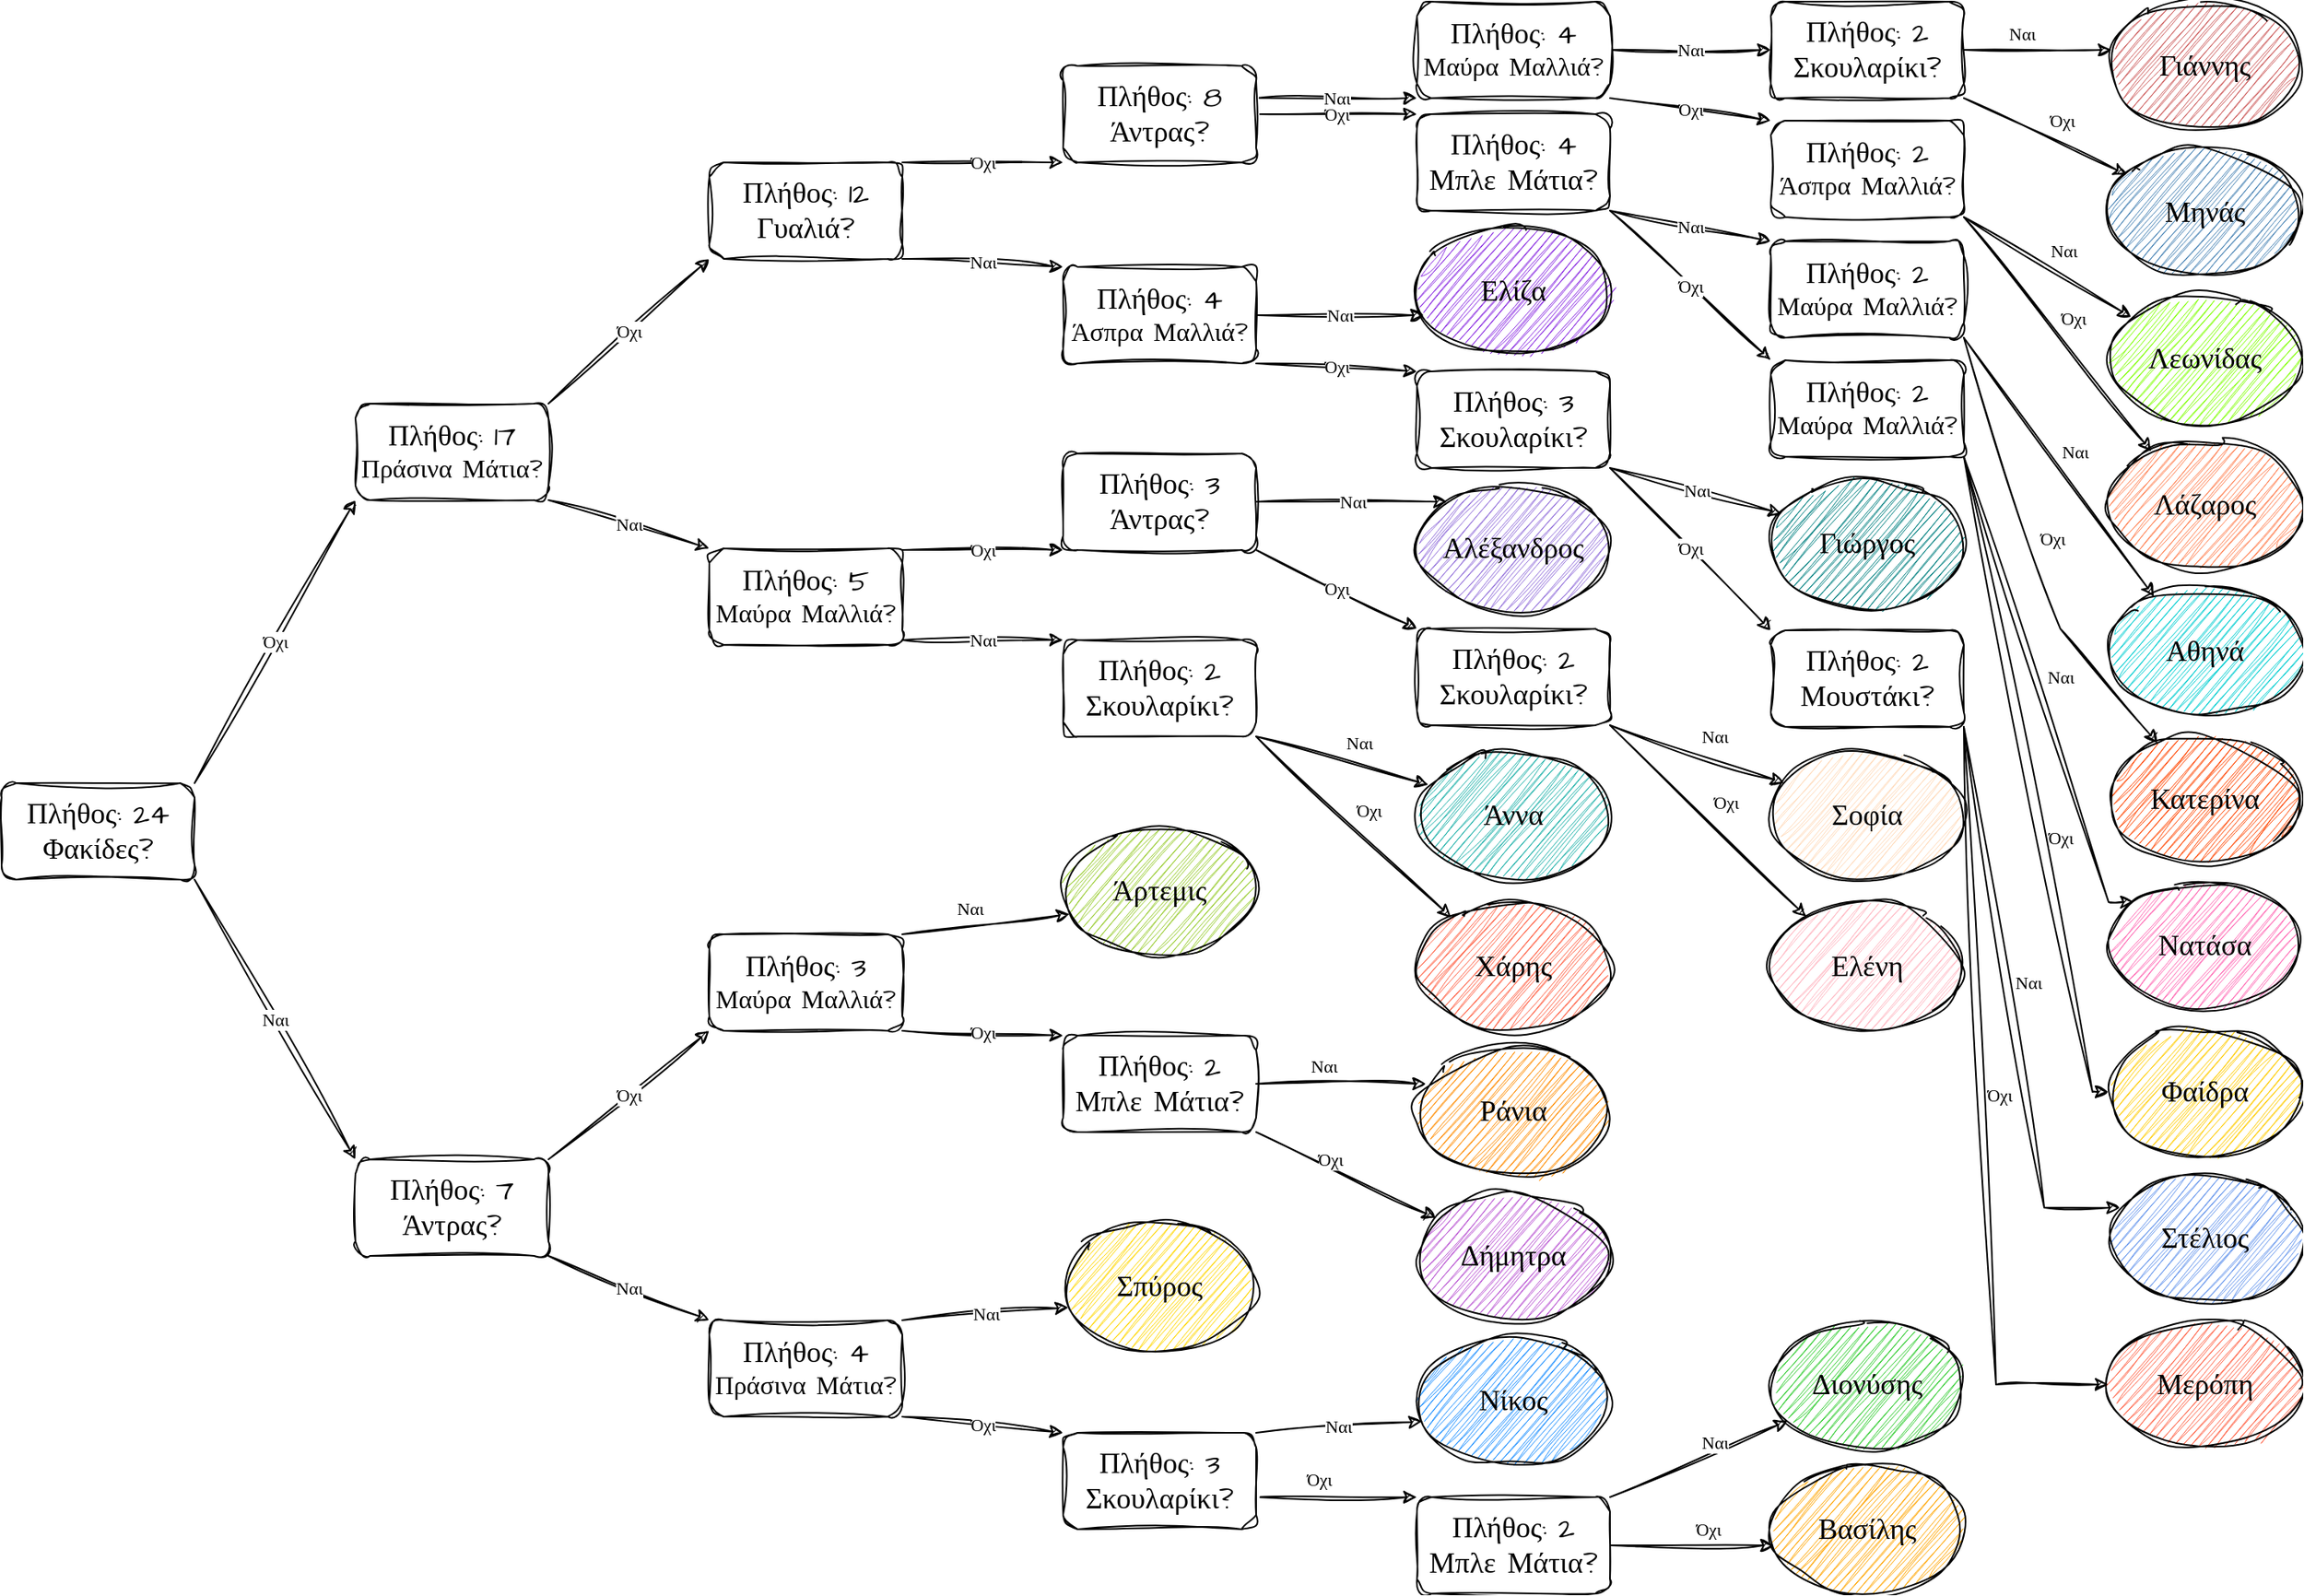 <mxfile version="24.2.5" type="device">
  <diagram name="Page-1" id="No02aKgjk-d0hoAhC-et">
    <mxGraphModel dx="1434" dy="854" grid="1" gridSize="10" guides="1" tooltips="1" connect="1" arrows="1" fold="1" page="1" pageScale="1" pageWidth="1169" pageHeight="827" math="0" shadow="0">
      <root>
        <mxCell id="0" />
        <mxCell id="1" parent="0" />
        <mxCell id="2NCjlZ-DJ5AgkBBbE0hC-5" value="Ναι" style="rounded=0;sketch=1;hachureGap=4;jiggle=2;curveFitting=1;orthogonalLoop=1;jettySize=auto;html=1;fontFamily=Architects Daughter;fontSource=https%3A%2F%2Ffonts.googleapis.com%2Fcss%3Ffamily%3DArchitects%2BDaughter;orthogonal=1;" parent="1" source="f4YvzmIsYeywo6m7AZig-15" target="2NCjlZ-DJ5AgkBBbE0hC-2" edge="1">
          <mxGeometry x="-0.03" y="15" relative="1" as="geometry">
            <mxPoint as="offset" />
            <Array as="points">
              <mxPoint x="1310" y="560" />
            </Array>
          </mxGeometry>
        </mxCell>
        <mxCell id="2NCjlZ-DJ5AgkBBbE0hC-14" value="Όχι" style="rounded=0;sketch=1;hachureGap=4;jiggle=2;curveFitting=1;orthogonalLoop=1;jettySize=auto;html=1;fontFamily=Architects Daughter;fontSource=https%3A%2F%2Ffonts.googleapis.com%2Fcss%3Ffamily%3DArchitects%2BDaughter;orthogonal=1;" parent="1" source="f4YvzmIsYeywo6m7AZig-15" target="2NCjlZ-DJ5AgkBBbE0hC-1" edge="1">
          <mxGeometry x="0.182" y="12" relative="1" as="geometry">
            <mxPoint as="offset" />
            <Array as="points">
              <mxPoint x="1300" y="678" />
            </Array>
          </mxGeometry>
        </mxCell>
        <mxCell id="f4YvzmIsYeywo6m7AZig-15" value="&lt;span style=&quot;font-size: 18px;&quot;&gt;Πλήθος&lt;/span&gt;&lt;span style=&quot;font-size: 18px; background-color: initial;&quot;&gt;: 2&lt;/span&gt;&lt;div&gt;&lt;font style=&quot;font-size: 16px;&quot;&gt;&lt;font style=&quot;&quot;&gt;Μαύρα Μαλλιά&lt;/font&gt;?&lt;/font&gt;&lt;/div&gt;" style="rounded=1;whiteSpace=wrap;html=1;hachureGap=4;fontFamily=Architects Daughter;fontSource=https%3A%2F%2Ffonts.googleapis.com%2Fcss%3Ffamily%3DArchitects%2BDaughter;sketch=1;curveFitting=1;jiggle=2;" parent="1" vertex="1">
          <mxGeometry x="1100" y="223" width="120" height="60" as="geometry" />
        </mxCell>
        <mxCell id="2NCjlZ-DJ5AgkBBbE0hC-1" value="&lt;span style=&quot;font-size: 18px;&quot;&gt;Φαίδρα&lt;/span&gt;" style="ellipse;whiteSpace=wrap;html=1;hachureGap=4;fontFamily=Architects Daughter;fontSource=https%3A%2F%2Ffonts.googleapis.com%2Fcss%3Ffamily%3DArchitects%2BDaughter;sketch=1;curveFitting=1;jiggle=2;fillColor=#FFCC00;" parent="1" vertex="1">
          <mxGeometry x="1310" y="638" width="120" height="80" as="geometry" />
        </mxCell>
        <mxCell id="2NCjlZ-DJ5AgkBBbE0hC-2" value="&lt;span style=&quot;font-size: 18px;&quot;&gt;Νατάσα&lt;/span&gt;" style="ellipse;whiteSpace=wrap;html=1;hachureGap=4;fontFamily=Architects Daughter;fontSource=https%3A%2F%2Ffonts.googleapis.com%2Fcss%3Ffamily%3DArchitects%2BDaughter;sketch=1;curveFitting=1;jiggle=2;fillColor=#FF69B4;" parent="1" vertex="1">
          <mxGeometry x="1310" y="547" width="120" height="80" as="geometry" />
        </mxCell>
        <mxCell id="2NCjlZ-DJ5AgkBBbE0hC-15" value="Ναι" style="rounded=0;sketch=1;hachureGap=4;jiggle=2;curveFitting=1;orthogonalLoop=1;jettySize=auto;html=1;fontFamily=Architects Daughter;fontSource=https%3A%2F%2Ffonts.googleapis.com%2Fcss%3Ffamily%3DArchitects%2BDaughter;orthogonal=1;" parent="1" source="2NCjlZ-DJ5AgkBBbE0hC-17" target="2NCjlZ-DJ5AgkBBbE0hC-19" edge="1">
          <mxGeometry relative="1" as="geometry">
            <mxPoint x="10" y="-10" as="offset" />
          </mxGeometry>
        </mxCell>
        <mxCell id="2NCjlZ-DJ5AgkBBbE0hC-16" value="Όχι" style="rounded=0;sketch=1;hachureGap=4;jiggle=2;curveFitting=1;orthogonalLoop=1;jettySize=auto;html=1;fontFamily=Architects Daughter;fontSource=https%3A%2F%2Ffonts.googleapis.com%2Fcss%3Ffamily%3DArchitects%2BDaughter;orthogonal=1;" parent="1" source="2NCjlZ-DJ5AgkBBbE0hC-17" target="2NCjlZ-DJ5AgkBBbE0hC-18" edge="1">
          <mxGeometry relative="1" as="geometry">
            <mxPoint x="10" y="-10" as="offset" />
            <Array as="points">
              <mxPoint x="1280" y="390" />
            </Array>
          </mxGeometry>
        </mxCell>
        <mxCell id="2NCjlZ-DJ5AgkBBbE0hC-17" value="&lt;span style=&quot;font-size: 18px;&quot;&gt;Πλήθος&lt;/span&gt;&lt;span style=&quot;font-size: 18px; background-color: initial;&quot;&gt;: 2&lt;/span&gt;&lt;div&gt;&lt;font style=&quot;font-size: 16px;&quot;&gt;Μαύρα Μαλλιά&lt;/font&gt;&lt;span style=&quot;font-size: 16px;&quot;&gt;?&lt;/span&gt;&lt;br&gt;&lt;/div&gt;" style="rounded=1;whiteSpace=wrap;html=1;hachureGap=4;fontFamily=Architects Daughter;fontSource=https%3A%2F%2Ffonts.googleapis.com%2Fcss%3Ffamily%3DArchitects%2BDaughter;sketch=1;curveFitting=1;jiggle=2;" parent="1" vertex="1">
          <mxGeometry x="1100" y="149" width="120" height="60" as="geometry" />
        </mxCell>
        <mxCell id="2NCjlZ-DJ5AgkBBbE0hC-18" value="&lt;span style=&quot;font-size: 18px;&quot;&gt;Κατερίνα&lt;/span&gt;" style="ellipse;whiteSpace=wrap;html=1;hachureGap=4;fontFamily=Architects Daughter;fontSource=https%3A%2F%2Ffonts.googleapis.com%2Fcss%3Ffamily%3DArchitects%2BDaughter;sketch=1;curveFitting=1;jiggle=2;fillColor=#FF4500;" parent="1" vertex="1">
          <mxGeometry x="1310" y="456" width="120" height="80" as="geometry" />
        </mxCell>
        <mxCell id="2NCjlZ-DJ5AgkBBbE0hC-19" value="&lt;span style=&quot;font-size: 18px;&quot;&gt;Αθηνά&lt;/span&gt;" style="ellipse;whiteSpace=wrap;html=1;hachureGap=4;fontFamily=Architects Daughter;fontSource=https%3A%2F%2Ffonts.googleapis.com%2Fcss%3Ffamily%3DArchitects%2BDaughter;sketch=1;curveFitting=1;jiggle=2;fillColor=#00CED1;" parent="1" vertex="1">
          <mxGeometry x="1310" y="364" width="120" height="80" as="geometry" />
        </mxCell>
        <mxCell id="2NCjlZ-DJ5AgkBBbE0hC-20" value="Ναι" style="rounded=0;sketch=1;hachureGap=4;jiggle=2;curveFitting=1;orthogonalLoop=1;jettySize=auto;html=1;fontFamily=Architects Daughter;fontSource=https%3A%2F%2Ffonts.googleapis.com%2Fcss%3Ffamily%3DArchitects%2BDaughter;orthogonal=1;" parent="1" source="2NCjlZ-DJ5AgkBBbE0hC-22" target="2NCjlZ-DJ5AgkBBbE0hC-24" edge="1">
          <mxGeometry relative="1" as="geometry">
            <mxPoint x="10" y="-10" as="offset" />
          </mxGeometry>
        </mxCell>
        <mxCell id="2NCjlZ-DJ5AgkBBbE0hC-21" value="Όχι" style="rounded=0;sketch=1;hachureGap=4;jiggle=2;curveFitting=1;orthogonalLoop=1;jettySize=auto;html=1;fontFamily=Architects Daughter;fontSource=https%3A%2F%2Ffonts.googleapis.com%2Fcss%3Ffamily%3DArchitects%2BDaughter;orthogonal=1;" parent="1" source="2NCjlZ-DJ5AgkBBbE0hC-22" target="2NCjlZ-DJ5AgkBBbE0hC-23" edge="1">
          <mxGeometry relative="1" as="geometry">
            <mxPoint x="10" y="-10" as="offset" />
          </mxGeometry>
        </mxCell>
        <mxCell id="2NCjlZ-DJ5AgkBBbE0hC-22" value="&lt;span style=&quot;font-size: 18px;&quot;&gt;Πλήθος&lt;/span&gt;&lt;span style=&quot;font-size: 18px; background-color: initial;&quot;&gt;: 2&lt;/span&gt;&lt;div&gt;&lt;font style=&quot;font-size: 16px;&quot;&gt;Άσπρα Μαλλιά?&lt;/font&gt;&lt;/div&gt;" style="rounded=1;whiteSpace=wrap;html=1;hachureGap=4;fontFamily=Architects Daughter;fontSource=https%3A%2F%2Ffonts.googleapis.com%2Fcss%3Ffamily%3DArchitects%2BDaughter;sketch=1;curveFitting=1;jiggle=2;" parent="1" vertex="1">
          <mxGeometry x="1100" y="74" width="120" height="60" as="geometry" />
        </mxCell>
        <mxCell id="2NCjlZ-DJ5AgkBBbE0hC-23" value="&lt;span style=&quot;font-size: 18px;&quot;&gt;Λάζαρος&lt;/span&gt;" style="ellipse;whiteSpace=wrap;html=1;hachureGap=4;fontFamily=Architects Daughter;fontSource=https%3A%2F%2Ffonts.googleapis.com%2Fcss%3Ffamily%3DArchitects%2BDaughter;sketch=1;curveFitting=1;jiggle=2;fillColor=#FF7F50;" parent="1" vertex="1">
          <mxGeometry x="1310" y="273" width="120" height="80" as="geometry" />
        </mxCell>
        <mxCell id="2NCjlZ-DJ5AgkBBbE0hC-24" value="&lt;span style=&quot;font-size: 18px;&quot;&gt;Λεωνίδας&lt;/span&gt;" style="ellipse;whiteSpace=wrap;html=1;hachureGap=4;fontFamily=Architects Daughter;fontSource=https%3A%2F%2Ffonts.googleapis.com%2Fcss%3Ffamily%3DArchitects%2BDaughter;sketch=1;curveFitting=1;jiggle=2;fillColor=#7FFF00;" parent="1" vertex="1">
          <mxGeometry x="1310" y="182" width="120" height="80" as="geometry" />
        </mxCell>
        <mxCell id="2NCjlZ-DJ5AgkBBbE0hC-25" value="Ναι" style="rounded=0;sketch=1;hachureGap=4;jiggle=2;curveFitting=1;orthogonalLoop=1;jettySize=auto;html=1;fontFamily=Architects Daughter;fontSource=https%3A%2F%2Ffonts.googleapis.com%2Fcss%3Ffamily%3DArchitects%2BDaughter;orthogonal=1;" parent="1" source="2NCjlZ-DJ5AgkBBbE0hC-27" target="2NCjlZ-DJ5AgkBBbE0hC-29" edge="1">
          <mxGeometry relative="1" as="geometry">
            <mxPoint x="-10" y="-10" as="offset" />
          </mxGeometry>
        </mxCell>
        <mxCell id="2NCjlZ-DJ5AgkBBbE0hC-26" value="Όχι" style="rounded=0;sketch=1;hachureGap=4;jiggle=2;curveFitting=1;orthogonalLoop=1;jettySize=auto;html=1;fontFamily=Architects Daughter;fontSource=https%3A%2F%2Ffonts.googleapis.com%2Fcss%3Ffamily%3DArchitects%2BDaughter;orthogonal=1;" parent="1" source="2NCjlZ-DJ5AgkBBbE0hC-27" target="2NCjlZ-DJ5AgkBBbE0hC-28" edge="1">
          <mxGeometry relative="1" as="geometry">
            <mxPoint x="10" y="-10" as="offset" />
          </mxGeometry>
        </mxCell>
        <mxCell id="2NCjlZ-DJ5AgkBBbE0hC-27" value="&lt;span style=&quot;font-size: 18px;&quot;&gt;Πλήθος&lt;/span&gt;&lt;span style=&quot;font-size: 18px; background-color: initial;&quot;&gt;: 2&lt;/span&gt;&lt;div&gt;&lt;span style=&quot;font-size: 18px;&quot;&gt;Σκουλαρίκι?&lt;/span&gt;&lt;/div&gt;" style="rounded=1;whiteSpace=wrap;html=1;hachureGap=4;fontFamily=Architects Daughter;fontSource=https%3A%2F%2Ffonts.googleapis.com%2Fcss%3Ffamily%3DArchitects%2BDaughter;sketch=1;curveFitting=1;jiggle=2;" parent="1" vertex="1">
          <mxGeometry x="1100" width="120" height="60" as="geometry" />
        </mxCell>
        <mxCell id="2NCjlZ-DJ5AgkBBbE0hC-28" value="&lt;span style=&quot;font-size: 18px;&quot;&gt;Μηνάς&lt;/span&gt;" style="ellipse;whiteSpace=wrap;html=1;hachureGap=4;fontFamily=Architects Daughter;fontSource=https%3A%2F%2Ffonts.googleapis.com%2Fcss%3Ffamily%3DArchitects%2BDaughter;sketch=1;curveFitting=1;jiggle=2;fillColor=#4682B4;" parent="1" vertex="1">
          <mxGeometry x="1310" y="91" width="120" height="80" as="geometry" />
        </mxCell>
        <mxCell id="2NCjlZ-DJ5AgkBBbE0hC-29" value="&lt;span style=&quot;font-size: 18px;&quot;&gt;Γιάννης&lt;/span&gt;" style="ellipse;whiteSpace=wrap;html=1;hachureGap=4;fontFamily=Architects Daughter;fontSource=https%3A%2F%2Ffonts.googleapis.com%2Fcss%3Ffamily%3DArchitects%2BDaughter;sketch=1;curveFitting=1;jiggle=2;fillColor=#CD5C5C;" parent="1" vertex="1">
          <mxGeometry x="1310" width="120" height="80" as="geometry" />
        </mxCell>
        <mxCell id="2NCjlZ-DJ5AgkBBbE0hC-30" value="Ναι" style="rounded=0;sketch=1;hachureGap=4;jiggle=2;curveFitting=1;orthogonalLoop=1;jettySize=auto;html=1;fontFamily=Architects Daughter;fontSource=https%3A%2F%2Ffonts.googleapis.com%2Fcss%3Ffamily%3DArchitects%2BDaughter;orthogonal=1;" parent="1" source="2NCjlZ-DJ5AgkBBbE0hC-32" target="2NCjlZ-DJ5AgkBBbE0hC-34" edge="1">
          <mxGeometry x="-0.067" y="13" relative="1" as="geometry">
            <mxPoint as="offset" />
            <Array as="points">
              <mxPoint x="1270" y="750" />
            </Array>
          </mxGeometry>
        </mxCell>
        <mxCell id="2NCjlZ-DJ5AgkBBbE0hC-31" value="Όχι" style="rounded=0;sketch=1;hachureGap=4;jiggle=2;curveFitting=1;orthogonalLoop=1;jettySize=auto;html=1;fontFamily=Architects Daughter;fontSource=https%3A%2F%2Ffonts.googleapis.com%2Fcss%3Ffamily%3DArchitects%2BDaughter;orthogonal=1;" parent="1" source="2NCjlZ-DJ5AgkBBbE0hC-32" target="2NCjlZ-DJ5AgkBBbE0hC-33" edge="1">
          <mxGeometry relative="1" as="geometry">
            <mxPoint x="10" y="-10" as="offset" />
            <Array as="points">
              <mxPoint x="1240" y="860" />
            </Array>
          </mxGeometry>
        </mxCell>
        <mxCell id="2NCjlZ-DJ5AgkBBbE0hC-32" value="&lt;span style=&quot;font-size: 18px;&quot;&gt;Πλήθος&lt;/span&gt;&lt;span style=&quot;font-size: 18px; background-color: initial;&quot;&gt;: 2&lt;/span&gt;&lt;div&gt;&lt;span style=&quot;font-size: 18px;&quot;&gt;Μουστάκι?&lt;/span&gt;&lt;/div&gt;" style="rounded=1;whiteSpace=wrap;html=1;hachureGap=4;fontFamily=Architects Daughter;fontSource=https%3A%2F%2Ffonts.googleapis.com%2Fcss%3Ffamily%3DArchitects%2BDaughter;sketch=1;curveFitting=1;jiggle=2;" parent="1" vertex="1">
          <mxGeometry x="1100" y="391" width="120" height="60" as="geometry" />
        </mxCell>
        <mxCell id="2NCjlZ-DJ5AgkBBbE0hC-33" value="&lt;span style=&quot;font-size: 18px;&quot;&gt;Μερόπη&lt;/span&gt;" style="ellipse;whiteSpace=wrap;html=1;hachureGap=4;fontFamily=Architects Daughter;fontSource=https%3A%2F%2Ffonts.googleapis.com%2Fcss%3Ffamily%3DArchitects%2BDaughter;sketch=1;curveFitting=1;jiggle=2;fillColor=#FF6347;" parent="1" vertex="1">
          <mxGeometry x="1310" y="820" width="120" height="80" as="geometry" />
        </mxCell>
        <mxCell id="2NCjlZ-DJ5AgkBBbE0hC-34" value="&lt;span style=&quot;font-size: 18px;&quot;&gt;Στέλιος&lt;/span&gt;" style="ellipse;whiteSpace=wrap;html=1;hachureGap=4;fontFamily=Architects Daughter;fontSource=https%3A%2F%2Ffonts.googleapis.com%2Fcss%3Ffamily%3DArchitects%2BDaughter;sketch=1;curveFitting=1;jiggle=2;fillColor=#6495ED;" parent="1" vertex="1">
          <mxGeometry x="1310" y="729" width="120" height="80" as="geometry" />
        </mxCell>
        <mxCell id="2NCjlZ-DJ5AgkBBbE0hC-46" value="Όχι" style="rounded=0;sketch=1;hachureGap=4;jiggle=2;curveFitting=1;orthogonalLoop=1;jettySize=auto;html=1;fontFamily=Architects Daughter;fontSource=https%3A%2F%2Ffonts.googleapis.com%2Fcss%3Ffamily%3DArchitects%2BDaughter;orthogonal=1;" parent="1" source="2NCjlZ-DJ5AgkBBbE0hC-36" target="f4YvzmIsYeywo6m7AZig-15" edge="1">
          <mxGeometry relative="1" as="geometry">
            <mxPoint as="offset" />
          </mxGeometry>
        </mxCell>
        <mxCell id="2NCjlZ-DJ5AgkBBbE0hC-47" value="Ναι" style="rounded=0;sketch=1;hachureGap=4;jiggle=2;curveFitting=1;orthogonalLoop=1;jettySize=auto;html=1;fontFamily=Architects Daughter;fontSource=https%3A%2F%2Ffonts.googleapis.com%2Fcss%3Ffamily%3DArchitects%2BDaughter;orthogonal=1;" parent="1" source="2NCjlZ-DJ5AgkBBbE0hC-36" target="2NCjlZ-DJ5AgkBBbE0hC-17" edge="1">
          <mxGeometry relative="1" as="geometry">
            <mxPoint as="offset" />
          </mxGeometry>
        </mxCell>
        <mxCell id="2NCjlZ-DJ5AgkBBbE0hC-36" value="&lt;span style=&quot;font-size: 18px;&quot;&gt;Πλήθος&lt;/span&gt;&lt;span style=&quot;font-size: 18px; background-color: initial;&quot;&gt;: 4&lt;/span&gt;&lt;div&gt;&lt;span style=&quot;font-size: 18px;&quot;&gt;Μπλε Μάτια?&lt;/span&gt;&lt;/div&gt;" style="rounded=1;whiteSpace=wrap;html=1;hachureGap=4;fontFamily=Architects Daughter;fontSource=https%3A%2F%2Ffonts.googleapis.com%2Fcss%3Ffamily%3DArchitects%2BDaughter;sketch=1;curveFitting=1;jiggle=2;" parent="1" vertex="1">
          <mxGeometry x="880" y="70" width="120" height="60" as="geometry" />
        </mxCell>
        <mxCell id="2NCjlZ-DJ5AgkBBbE0hC-48" value="Όχι" style="rounded=0;sketch=1;hachureGap=4;jiggle=2;curveFitting=1;orthogonalLoop=1;jettySize=auto;html=1;fontFamily=Architects Daughter;fontSource=https%3A%2F%2Ffonts.googleapis.com%2Fcss%3Ffamily%3DArchitects%2BDaughter;orthogonal=1;" parent="1" source="2NCjlZ-DJ5AgkBBbE0hC-37" target="2NCjlZ-DJ5AgkBBbE0hC-22" edge="1">
          <mxGeometry relative="1" as="geometry">
            <mxPoint as="offset" />
          </mxGeometry>
        </mxCell>
        <mxCell id="2NCjlZ-DJ5AgkBBbE0hC-49" value="Ναι" style="rounded=0;sketch=1;hachureGap=4;jiggle=2;curveFitting=1;orthogonalLoop=1;jettySize=auto;html=1;fontFamily=Architects Daughter;fontSource=https%3A%2F%2Ffonts.googleapis.com%2Fcss%3Ffamily%3DArchitects%2BDaughter;orthogonal=1;" parent="1" source="2NCjlZ-DJ5AgkBBbE0hC-37" target="2NCjlZ-DJ5AgkBBbE0hC-27" edge="1">
          <mxGeometry relative="1" as="geometry">
            <mxPoint as="offset" />
          </mxGeometry>
        </mxCell>
        <mxCell id="2NCjlZ-DJ5AgkBBbE0hC-37" value="&lt;span style=&quot;font-size: 18px;&quot;&gt;Πλήθος&lt;/span&gt;&lt;span style=&quot;font-size: 18px; background-color: initial;&quot;&gt;: 4&lt;/span&gt;&lt;div&gt;&lt;font style=&quot;font-size: 16px;&quot;&gt;Μαύρα Μαλλιά&lt;/font&gt;&lt;span style=&quot;font-size: 16px;&quot;&gt;?&lt;/span&gt;&lt;br&gt;&lt;/div&gt;" style="rounded=1;whiteSpace=wrap;html=1;hachureGap=4;fontFamily=Architects Daughter;fontSource=https%3A%2F%2Ffonts.googleapis.com%2Fcss%3Ffamily%3DArchitects%2BDaughter;sketch=1;curveFitting=1;jiggle=2;" parent="1" vertex="1">
          <mxGeometry x="880" width="120" height="60" as="geometry" />
        </mxCell>
        <mxCell id="2NCjlZ-DJ5AgkBBbE0hC-38" value="&lt;span style=&quot;font-size: 18px;&quot;&gt;Γιώργος&lt;/span&gt;" style="ellipse;whiteSpace=wrap;html=1;hachureGap=4;fontFamily=Architects Daughter;fontSource=https%3A%2F%2Ffonts.googleapis.com%2Fcss%3Ffamily%3DArchitects%2BDaughter;sketch=1;curveFitting=1;jiggle=2;fillColor=#008080;" parent="1" vertex="1">
          <mxGeometry x="1100" y="297" width="120" height="80" as="geometry" />
        </mxCell>
        <mxCell id="2NCjlZ-DJ5AgkBBbE0hC-53" value="Όχι" style="rounded=0;sketch=1;hachureGap=4;jiggle=2;curveFitting=1;orthogonalLoop=1;jettySize=auto;html=1;fontFamily=Architects Daughter;fontSource=https%3A%2F%2Ffonts.googleapis.com%2Fcss%3Ffamily%3DArchitects%2BDaughter;orthogonal=1;" parent="1" source="2NCjlZ-DJ5AgkBBbE0hC-39" target="2NCjlZ-DJ5AgkBBbE0hC-32" edge="1">
          <mxGeometry relative="1" as="geometry">
            <mxPoint as="offset" />
          </mxGeometry>
        </mxCell>
        <mxCell id="2NCjlZ-DJ5AgkBBbE0hC-54" value="Ναι" style="rounded=0;sketch=1;hachureGap=4;jiggle=2;curveFitting=1;orthogonalLoop=1;jettySize=auto;html=1;fontFamily=Architects Daughter;fontSource=https%3A%2F%2Ffonts.googleapis.com%2Fcss%3Ffamily%3DArchitects%2BDaughter;orthogonal=1;" parent="1" source="2NCjlZ-DJ5AgkBBbE0hC-39" target="2NCjlZ-DJ5AgkBBbE0hC-38" edge="1">
          <mxGeometry relative="1" as="geometry">
            <mxPoint as="offset" />
          </mxGeometry>
        </mxCell>
        <mxCell id="2NCjlZ-DJ5AgkBBbE0hC-39" value="&lt;span style=&quot;font-size: 18px;&quot;&gt;Πλήθος&lt;/span&gt;&lt;span style=&quot;font-size: 18px; background-color: initial;&quot;&gt;: 3&lt;/span&gt;&lt;div&gt;&lt;span style=&quot;font-size: 18px;&quot;&gt;Σκουλαρίκι?&lt;/span&gt;&lt;/div&gt;" style="rounded=1;whiteSpace=wrap;html=1;hachureGap=4;fontFamily=Architects Daughter;fontSource=https%3A%2F%2Ffonts.googleapis.com%2Fcss%3Ffamily%3DArchitects%2BDaughter;sketch=1;curveFitting=1;jiggle=2;" parent="1" vertex="1">
          <mxGeometry x="880" y="230" width="120" height="60" as="geometry" />
        </mxCell>
        <mxCell id="2NCjlZ-DJ5AgkBBbE0hC-40" value="Ναι" style="rounded=0;sketch=1;hachureGap=4;jiggle=2;curveFitting=1;orthogonalLoop=1;jettySize=auto;html=1;fontFamily=Architects Daughter;fontSource=https%3A%2F%2Ffonts.googleapis.com%2Fcss%3Ffamily%3DArchitects%2BDaughter;orthogonal=1;" parent="1" source="2NCjlZ-DJ5AgkBBbE0hC-42" target="2NCjlZ-DJ5AgkBBbE0hC-44" edge="1">
          <mxGeometry relative="1" as="geometry">
            <mxPoint x="11" y="-11" as="offset" />
          </mxGeometry>
        </mxCell>
        <mxCell id="2NCjlZ-DJ5AgkBBbE0hC-41" value="Όχι" style="rounded=0;sketch=1;hachureGap=4;jiggle=2;curveFitting=1;orthogonalLoop=1;jettySize=auto;html=1;fontFamily=Architects Daughter;fontSource=https%3A%2F%2Ffonts.googleapis.com%2Fcss%3Ffamily%3DArchitects%2BDaughter;orthogonal=1;" parent="1" source="2NCjlZ-DJ5AgkBBbE0hC-42" target="2NCjlZ-DJ5AgkBBbE0hC-43" edge="1">
          <mxGeometry relative="1" as="geometry">
            <mxPoint x="11" y="-11" as="offset" />
          </mxGeometry>
        </mxCell>
        <mxCell id="2NCjlZ-DJ5AgkBBbE0hC-42" value="&lt;span style=&quot;font-size: 18px;&quot;&gt;Πλήθος&lt;/span&gt;&lt;span style=&quot;font-size: 18px; background-color: initial;&quot;&gt;: 2&lt;/span&gt;&lt;div&gt;&lt;span style=&quot;font-size: 18px;&quot;&gt;Σκουλαρίκι?&lt;/span&gt;&lt;/div&gt;" style="rounded=1;whiteSpace=wrap;html=1;hachureGap=4;fontFamily=Architects Daughter;fontSource=https%3A%2F%2Ffonts.googleapis.com%2Fcss%3Ffamily%3DArchitects%2BDaughter;sketch=1;curveFitting=1;jiggle=2;" parent="1" vertex="1">
          <mxGeometry x="880" y="390" width="120" height="60" as="geometry" />
        </mxCell>
        <mxCell id="2NCjlZ-DJ5AgkBBbE0hC-43" value="&lt;span style=&quot;font-size: 18px;&quot;&gt;Ελένη&lt;/span&gt;" style="ellipse;whiteSpace=wrap;html=1;hachureGap=4;fontFamily=Architects Daughter;fontSource=https%3A%2F%2Ffonts.googleapis.com%2Fcss%3Ffamily%3DArchitects%2BDaughter;sketch=1;curveFitting=1;jiggle=2;fillColor=#FFB6C1;" parent="1" vertex="1">
          <mxGeometry x="1100" y="560" width="120" height="80" as="geometry" />
        </mxCell>
        <mxCell id="2NCjlZ-DJ5AgkBBbE0hC-44" value="&lt;span style=&quot;font-size: 18px;&quot;&gt;Σοφία&lt;/span&gt;" style="ellipse;whiteSpace=wrap;html=1;hachureGap=4;fontFamily=Architects Daughter;fontSource=https%3A%2F%2Ffonts.googleapis.com%2Fcss%3Ffamily%3DArchitects%2BDaughter;sketch=1;curveFitting=1;jiggle=2;fillColor=#FFDAB9;" parent="1" vertex="1">
          <mxGeometry x="1100" y="466" width="120" height="80" as="geometry" />
        </mxCell>
        <mxCell id="2NCjlZ-DJ5AgkBBbE0hC-45" value="&lt;span style=&quot;font-size: 18px;&quot;&gt;Ελίζα&lt;/span&gt;" style="ellipse;whiteSpace=wrap;html=1;hachureGap=4;fontFamily=Architects Daughter;fontSource=https%3A%2F%2Ffonts.googleapis.com%2Fcss%3Ffamily%3DArchitects%2BDaughter;sketch=1;curveFitting=1;jiggle=2;fillColor=#8A2BE2;" parent="1" vertex="1">
          <mxGeometry x="880" y="140" width="120" height="80" as="geometry" />
        </mxCell>
        <mxCell id="2NCjlZ-DJ5AgkBBbE0hC-51" value="Όχι" style="rounded=0;sketch=1;hachureGap=4;jiggle=2;curveFitting=1;orthogonalLoop=1;jettySize=auto;html=1;fontFamily=Architects Daughter;fontSource=https%3A%2F%2Ffonts.googleapis.com%2Fcss%3Ffamily%3DArchitects%2BDaughter;orthogonal=1;" parent="1" source="2NCjlZ-DJ5AgkBBbE0hC-50" target="2NCjlZ-DJ5AgkBBbE0hC-36" edge="1">
          <mxGeometry relative="1" as="geometry">
            <mxPoint as="offset" />
          </mxGeometry>
        </mxCell>
        <mxCell id="2NCjlZ-DJ5AgkBBbE0hC-52" value="Ναι" style="rounded=0;sketch=1;hachureGap=4;jiggle=2;curveFitting=1;orthogonalLoop=1;jettySize=auto;html=1;fontFamily=Architects Daughter;fontSource=https%3A%2F%2Ffonts.googleapis.com%2Fcss%3Ffamily%3DArchitects%2BDaughter;orthogonal=1;" parent="1" source="2NCjlZ-DJ5AgkBBbE0hC-50" target="2NCjlZ-DJ5AgkBBbE0hC-37" edge="1">
          <mxGeometry relative="1" as="geometry">
            <mxPoint as="offset" />
          </mxGeometry>
        </mxCell>
        <mxCell id="2NCjlZ-DJ5AgkBBbE0hC-50" value="&lt;span style=&quot;font-size: 18px;&quot;&gt;Πλήθος&lt;/span&gt;&lt;span style=&quot;font-size: 18px; background-color: initial;&quot;&gt;: 8&lt;br&gt;&lt;/span&gt;&lt;div&gt;&lt;span style=&quot;font-size: 18px; background-color: initial;&quot;&gt;Άντρας&lt;/span&gt;&lt;span style=&quot;font-size: 18px;&quot;&gt;?&lt;/span&gt;&lt;/div&gt;" style="rounded=1;whiteSpace=wrap;html=1;hachureGap=4;fontFamily=Architects Daughter;fontSource=https%3A%2F%2Ffonts.googleapis.com%2Fcss%3Ffamily%3DArchitects%2BDaughter;sketch=1;curveFitting=1;jiggle=2;" parent="1" vertex="1">
          <mxGeometry x="660" y="39.995" width="120" height="60" as="geometry" />
        </mxCell>
        <mxCell id="2NCjlZ-DJ5AgkBBbE0hC-56" value="Όχι" style="rounded=0;sketch=1;hachureGap=4;jiggle=2;curveFitting=1;orthogonalLoop=1;jettySize=auto;html=1;fontFamily=Architects Daughter;fontSource=https%3A%2F%2Ffonts.googleapis.com%2Fcss%3Ffamily%3DArchitects%2BDaughter;orthogonal=1;" parent="1" source="2NCjlZ-DJ5AgkBBbE0hC-55" target="2NCjlZ-DJ5AgkBBbE0hC-39" edge="1">
          <mxGeometry relative="1" as="geometry">
            <mxPoint as="offset" />
          </mxGeometry>
        </mxCell>
        <mxCell id="2NCjlZ-DJ5AgkBBbE0hC-57" value="Ναι" style="rounded=0;sketch=1;hachureGap=4;jiggle=2;curveFitting=1;orthogonalLoop=1;jettySize=auto;html=1;fontFamily=Architects Daughter;fontSource=https%3A%2F%2Ffonts.googleapis.com%2Fcss%3Ffamily%3DArchitects%2BDaughter;orthogonal=1;" parent="1" source="2NCjlZ-DJ5AgkBBbE0hC-55" target="2NCjlZ-DJ5AgkBBbE0hC-45" edge="1">
          <mxGeometry relative="1" as="geometry">
            <mxPoint as="offset" />
          </mxGeometry>
        </mxCell>
        <mxCell id="2NCjlZ-DJ5AgkBBbE0hC-55" value="&lt;span style=&quot;font-size: 18px;&quot;&gt;Πλήθος&lt;/span&gt;&lt;span style=&quot;font-size: 18px; background-color: initial;&quot;&gt;: 4&lt;/span&gt;&lt;div&gt;&lt;span style=&quot;font-size: 16px;&quot;&gt;Άσπρα Μαλλιά?&lt;/span&gt;&lt;br&gt;&lt;/div&gt;" style="rounded=1;whiteSpace=wrap;html=1;hachureGap=4;fontFamily=Architects Daughter;fontSource=https%3A%2F%2Ffonts.googleapis.com%2Fcss%3Ffamily%3DArchitects%2BDaughter;sketch=1;curveFitting=1;jiggle=2;" parent="1" vertex="1">
          <mxGeometry x="660" y="165" width="120" height="60" as="geometry" />
        </mxCell>
        <mxCell id="2NCjlZ-DJ5AgkBBbE0hC-58" value="&lt;span style=&quot;font-size: 18px;&quot;&gt;Αλέξανδρος&lt;/span&gt;" style="ellipse;whiteSpace=wrap;html=1;hachureGap=4;fontFamily=Architects Daughter;fontSource=https%3A%2F%2Ffonts.googleapis.com%2Fcss%3Ffamily%3DArchitects%2BDaughter;sketch=1;curveFitting=1;jiggle=2;fillColor=#9370DB;" parent="1" vertex="1">
          <mxGeometry x="880" y="300" width="120" height="80" as="geometry" />
        </mxCell>
        <mxCell id="2NCjlZ-DJ5AgkBBbE0hC-60" value="Όχι" style="rounded=0;sketch=1;hachureGap=4;jiggle=2;curveFitting=1;orthogonalLoop=1;jettySize=auto;html=1;fontFamily=Architects Daughter;fontSource=https%3A%2F%2Ffonts.googleapis.com%2Fcss%3Ffamily%3DArchitects%2BDaughter;orthogonal=1;" parent="1" source="2NCjlZ-DJ5AgkBBbE0hC-59" target="2NCjlZ-DJ5AgkBBbE0hC-42" edge="1">
          <mxGeometry relative="1" as="geometry">
            <mxPoint as="offset" />
          </mxGeometry>
        </mxCell>
        <mxCell id="2NCjlZ-DJ5AgkBBbE0hC-61" value="Ναι" style="rounded=0;sketch=1;hachureGap=4;jiggle=2;curveFitting=1;orthogonalLoop=1;jettySize=auto;html=1;fontFamily=Architects Daughter;fontSource=https%3A%2F%2Ffonts.googleapis.com%2Fcss%3Ffamily%3DArchitects%2BDaughter;orthogonal=1;" parent="1" source="2NCjlZ-DJ5AgkBBbE0hC-59" target="2NCjlZ-DJ5AgkBBbE0hC-58" edge="1">
          <mxGeometry relative="1" as="geometry">
            <mxPoint as="offset" />
          </mxGeometry>
        </mxCell>
        <mxCell id="2NCjlZ-DJ5AgkBBbE0hC-59" value="&lt;span style=&quot;font-size: 18px;&quot;&gt;Πλήθος&lt;/span&gt;&lt;span style=&quot;font-size: 18px; background-color: initial;&quot;&gt;: 3&lt;br&gt;&lt;/span&gt;&lt;div&gt;&lt;span style=&quot;font-size: 18px; background-color: initial;&quot;&gt;Άντρας&lt;/span&gt;&lt;span style=&quot;font-size: 18px;&quot;&gt;?&lt;/span&gt;&lt;/div&gt;" style="rounded=1;whiteSpace=wrap;html=1;hachureGap=4;fontFamily=Architects Daughter;fontSource=https%3A%2F%2Ffonts.googleapis.com%2Fcss%3Ffamily%3DArchitects%2BDaughter;sketch=1;curveFitting=1;jiggle=2;" parent="1" vertex="1">
          <mxGeometry x="660" y="281" width="120" height="60" as="geometry" />
        </mxCell>
        <mxCell id="2NCjlZ-DJ5AgkBBbE0hC-62" value="Ναι" style="rounded=0;sketch=1;hachureGap=4;jiggle=2;curveFitting=1;orthogonalLoop=1;jettySize=auto;html=1;fontFamily=Architects Daughter;fontSource=https%3A%2F%2Ffonts.googleapis.com%2Fcss%3Ffamily%3DArchitects%2BDaughter;orthogonal=1;" parent="1" source="2NCjlZ-DJ5AgkBBbE0hC-64" target="2NCjlZ-DJ5AgkBBbE0hC-66" edge="1">
          <mxGeometry relative="1" as="geometry">
            <mxPoint x="11" y="-11" as="offset" />
          </mxGeometry>
        </mxCell>
        <mxCell id="2NCjlZ-DJ5AgkBBbE0hC-63" value="Όχι" style="rounded=0;sketch=1;hachureGap=4;jiggle=2;curveFitting=1;orthogonalLoop=1;jettySize=auto;html=1;fontFamily=Architects Daughter;fontSource=https%3A%2F%2Ffonts.googleapis.com%2Fcss%3Ffamily%3DArchitects%2BDaughter;orthogonal=1;" parent="1" source="2NCjlZ-DJ5AgkBBbE0hC-64" target="2NCjlZ-DJ5AgkBBbE0hC-65" edge="1">
          <mxGeometry relative="1" as="geometry">
            <mxPoint x="10" y="-10" as="offset" />
          </mxGeometry>
        </mxCell>
        <mxCell id="2NCjlZ-DJ5AgkBBbE0hC-64" value="&lt;span style=&quot;font-size: 18px;&quot;&gt;Πλήθος&lt;/span&gt;&lt;span style=&quot;font-size: 18px; background-color: initial;&quot;&gt;: 2&lt;/span&gt;&lt;div&gt;&lt;span style=&quot;font-size: 18px;&quot;&gt;Σκουλαρίκι?&lt;/span&gt;&lt;/div&gt;" style="rounded=1;whiteSpace=wrap;html=1;hachureGap=4;fontFamily=Architects Daughter;fontSource=https%3A%2F%2Ffonts.googleapis.com%2Fcss%3Ffamily%3DArchitects%2BDaughter;sketch=1;curveFitting=1;jiggle=2;" parent="1" vertex="1">
          <mxGeometry x="660" y="397" width="120" height="60" as="geometry" />
        </mxCell>
        <mxCell id="2NCjlZ-DJ5AgkBBbE0hC-65" value="&lt;span style=&quot;font-size: 18px;&quot;&gt;Χάρης&lt;/span&gt;" style="ellipse;whiteSpace=wrap;html=1;hachureGap=4;fontFamily=Architects Daughter;fontSource=https%3A%2F%2Ffonts.googleapis.com%2Fcss%3Ffamily%3DArchitects%2BDaughter;sketch=1;curveFitting=1;jiggle=2;fillColor=#FF6347;" parent="1" vertex="1">
          <mxGeometry x="880" y="560" width="120" height="80" as="geometry" />
        </mxCell>
        <mxCell id="2NCjlZ-DJ5AgkBBbE0hC-66" value="&lt;span style=&quot;font-size: 18px;&quot;&gt;Άννα&lt;/span&gt;" style="ellipse;whiteSpace=wrap;html=1;hachureGap=4;fontFamily=Architects Daughter;fontSource=https%3A%2F%2Ffonts.googleapis.com%2Fcss%3Ffamily%3DArchitects%2BDaughter;sketch=1;curveFitting=1;jiggle=2;fillColor=#20B2AA;" parent="1" vertex="1">
          <mxGeometry x="880" y="466" width="120" height="80" as="geometry" />
        </mxCell>
        <mxCell id="2NCjlZ-DJ5AgkBBbE0hC-68" value="Όχι" style="rounded=0;sketch=1;hachureGap=4;jiggle=2;curveFitting=1;orthogonalLoop=1;jettySize=auto;html=1;fontFamily=Architects Daughter;fontSource=https%3A%2F%2Ffonts.googleapis.com%2Fcss%3Ffamily%3DArchitects%2BDaughter;orthogonal=1;" parent="1" source="2NCjlZ-DJ5AgkBBbE0hC-67" target="2NCjlZ-DJ5AgkBBbE0hC-50" edge="1">
          <mxGeometry relative="1" as="geometry">
            <mxPoint as="offset" />
          </mxGeometry>
        </mxCell>
        <mxCell id="2NCjlZ-DJ5AgkBBbE0hC-69" value="Ναι" style="rounded=0;sketch=1;hachureGap=4;jiggle=2;curveFitting=1;orthogonalLoop=1;jettySize=auto;html=1;fontFamily=Architects Daughter;fontSource=https%3A%2F%2Ffonts.googleapis.com%2Fcss%3Ffamily%3DArchitects%2BDaughter;orthogonal=1;" parent="1" source="2NCjlZ-DJ5AgkBBbE0hC-67" target="2NCjlZ-DJ5AgkBBbE0hC-55" edge="1">
          <mxGeometry relative="1" as="geometry">
            <mxPoint as="offset" />
          </mxGeometry>
        </mxCell>
        <mxCell id="2NCjlZ-DJ5AgkBBbE0hC-67" value="&lt;span style=&quot;font-size: 18px;&quot;&gt;Πλήθος&lt;/span&gt;&lt;span style=&quot;font-size: 18px; background-color: initial;&quot;&gt;: 12&lt;/span&gt;&lt;div&gt;&lt;span style=&quot;font-size: 18px;&quot;&gt;Γυαλιά?&lt;/span&gt;&lt;/div&gt;" style="rounded=1;whiteSpace=wrap;html=1;hachureGap=4;fontFamily=Architects Daughter;fontSource=https%3A%2F%2Ffonts.googleapis.com%2Fcss%3Ffamily%3DArchitects%2BDaughter;sketch=1;curveFitting=1;jiggle=2;" parent="1" vertex="1">
          <mxGeometry x="440" y="100.0" width="120" height="60" as="geometry" />
        </mxCell>
        <mxCell id="2NCjlZ-DJ5AgkBBbE0hC-71" value="Όχι" style="rounded=0;sketch=1;hachureGap=4;jiggle=2;curveFitting=1;orthogonalLoop=1;jettySize=auto;html=1;fontFamily=Architects Daughter;fontSource=https%3A%2F%2Ffonts.googleapis.com%2Fcss%3Ffamily%3DArchitects%2BDaughter;orthogonal=1;" parent="1" source="2NCjlZ-DJ5AgkBBbE0hC-70" target="2NCjlZ-DJ5AgkBBbE0hC-59" edge="1">
          <mxGeometry relative="1" as="geometry">
            <mxPoint as="offset" />
          </mxGeometry>
        </mxCell>
        <mxCell id="2NCjlZ-DJ5AgkBBbE0hC-72" value="Ναι" style="rounded=0;sketch=1;hachureGap=4;jiggle=2;curveFitting=1;orthogonalLoop=1;jettySize=auto;html=1;fontFamily=Architects Daughter;fontSource=https%3A%2F%2Ffonts.googleapis.com%2Fcss%3Ffamily%3DArchitects%2BDaughter;orthogonal=1;" parent="1" source="2NCjlZ-DJ5AgkBBbE0hC-70" target="2NCjlZ-DJ5AgkBBbE0hC-64" edge="1">
          <mxGeometry relative="1" as="geometry">
            <mxPoint as="offset" />
          </mxGeometry>
        </mxCell>
        <mxCell id="2NCjlZ-DJ5AgkBBbE0hC-70" value="&lt;span style=&quot;font-size: 18px;&quot;&gt;Πλήθος&lt;/span&gt;&lt;span style=&quot;font-size: 18px; background-color: initial;&quot;&gt;: 5&lt;/span&gt;&lt;div&gt;&lt;font style=&quot;font-size: 16px;&quot;&gt;Μαύρα Μαλλιά&lt;/font&gt;&lt;span style=&quot;font-size: 16px;&quot;&gt;?&lt;/span&gt;&lt;br&gt;&lt;/div&gt;" style="rounded=1;whiteSpace=wrap;html=1;hachureGap=4;fontFamily=Architects Daughter;fontSource=https%3A%2F%2Ffonts.googleapis.com%2Fcss%3Ffamily%3DArchitects%2BDaughter;sketch=1;curveFitting=1;jiggle=2;" parent="1" vertex="1">
          <mxGeometry x="440" y="340" width="120" height="60" as="geometry" />
        </mxCell>
        <mxCell id="2NCjlZ-DJ5AgkBBbE0hC-74" value="Όχι" style="rounded=0;sketch=1;hachureGap=4;jiggle=2;curveFitting=1;orthogonalLoop=1;jettySize=auto;html=1;fontFamily=Architects Daughter;fontSource=https%3A%2F%2Ffonts.googleapis.com%2Fcss%3Ffamily%3DArchitects%2BDaughter;orthogonal=1;" parent="1" source="2NCjlZ-DJ5AgkBBbE0hC-73" target="2NCjlZ-DJ5AgkBBbE0hC-67" edge="1">
          <mxGeometry relative="1" as="geometry">
            <mxPoint as="offset" />
          </mxGeometry>
        </mxCell>
        <mxCell id="2NCjlZ-DJ5AgkBBbE0hC-75" value="Ναι" style="rounded=0;sketch=1;hachureGap=4;jiggle=2;curveFitting=1;orthogonalLoop=1;jettySize=auto;html=1;fontFamily=Architects Daughter;fontSource=https%3A%2F%2Ffonts.googleapis.com%2Fcss%3Ffamily%3DArchitects%2BDaughter;orthogonal=1;" parent="1" source="2NCjlZ-DJ5AgkBBbE0hC-73" target="2NCjlZ-DJ5AgkBBbE0hC-70" edge="1">
          <mxGeometry relative="1" as="geometry">
            <mxPoint as="offset" />
          </mxGeometry>
        </mxCell>
        <mxCell id="2NCjlZ-DJ5AgkBBbE0hC-73" value="&lt;span style=&quot;font-size: 18px;&quot;&gt;Πλήθος&lt;/span&gt;&lt;span style=&quot;font-size: 18px; background-color: initial;&quot;&gt;: 17&lt;/span&gt;&lt;div&gt;&lt;font style=&quot;font-size: 16px;&quot;&gt;Πράσινα Μάτια?&lt;/font&gt;&lt;/div&gt;" style="rounded=1;whiteSpace=wrap;html=1;hachureGap=4;fontFamily=Architects Daughter;fontSource=https%3A%2F%2Ffonts.googleapis.com%2Fcss%3Ffamily%3DArchitects%2BDaughter;sketch=1;curveFitting=1;jiggle=2;" parent="1" vertex="1">
          <mxGeometry x="220" y="250.004" width="120" height="60" as="geometry" />
        </mxCell>
        <mxCell id="2NCjlZ-DJ5AgkBBbE0hC-111" value="Όχι" style="rounded=0;sketch=1;hachureGap=4;jiggle=2;curveFitting=1;orthogonalLoop=1;jettySize=auto;html=1;fontFamily=Architects Daughter;fontSource=https%3A%2F%2Ffonts.googleapis.com%2Fcss%3Ffamily%3DArchitects%2BDaughter;orthogonal=1;" parent="1" source="2NCjlZ-DJ5AgkBBbE0hC-76" target="2NCjlZ-DJ5AgkBBbE0hC-86" edge="1">
          <mxGeometry relative="1" as="geometry">
            <mxPoint as="offset" />
          </mxGeometry>
        </mxCell>
        <mxCell id="2NCjlZ-DJ5AgkBBbE0hC-112" value="Ναι" style="rounded=0;sketch=1;hachureGap=4;jiggle=2;curveFitting=1;orthogonalLoop=1;jettySize=auto;html=1;fontFamily=Architects Daughter;fontSource=https%3A%2F%2Ffonts.googleapis.com%2Fcss%3Ffamily%3DArchitects%2BDaughter;orthogonal=1;" parent="1" source="2NCjlZ-DJ5AgkBBbE0hC-76" target="2NCjlZ-DJ5AgkBBbE0hC-93" edge="1">
          <mxGeometry relative="1" as="geometry">
            <mxPoint as="offset" />
          </mxGeometry>
        </mxCell>
        <mxCell id="2NCjlZ-DJ5AgkBBbE0hC-76" value="&lt;span style=&quot;font-size: 18px;&quot;&gt;Πλήθος&lt;/span&gt;&lt;span style=&quot;font-size: 18px; background-color: initial;&quot;&gt;: 7&lt;/span&gt;&lt;div&gt;&lt;span style=&quot;font-size: 18px;&quot;&gt;Άντρας?&lt;/span&gt;&lt;/div&gt;" style="rounded=1;whiteSpace=wrap;html=1;hachureGap=4;fontFamily=Architects Daughter;fontSource=https%3A%2F%2Ffonts.googleapis.com%2Fcss%3Ffamily%3DArchitects%2BDaughter;sketch=1;curveFitting=1;jiggle=2;" parent="1" vertex="1">
          <mxGeometry x="220" y="720.001" width="120" height="60" as="geometry" />
        </mxCell>
        <mxCell id="2NCjlZ-DJ5AgkBBbE0hC-78" value="Όχι" style="rounded=0;sketch=1;hachureGap=4;jiggle=2;curveFitting=1;orthogonalLoop=1;jettySize=auto;html=1;fontFamily=Architects Daughter;fontSource=https%3A%2F%2Ffonts.googleapis.com%2Fcss%3Ffamily%3DArchitects%2BDaughter;orthogonal=1;" parent="1" source="2NCjlZ-DJ5AgkBBbE0hC-77" target="2NCjlZ-DJ5AgkBBbE0hC-73" edge="1">
          <mxGeometry relative="1" as="geometry">
            <mxPoint as="offset" />
          </mxGeometry>
        </mxCell>
        <mxCell id="2NCjlZ-DJ5AgkBBbE0hC-79" value="Ναι" style="rounded=0;sketch=1;hachureGap=4;jiggle=2;curveFitting=1;orthogonalLoop=1;jettySize=auto;html=1;fontFamily=Architects Daughter;fontSource=https%3A%2F%2Ffonts.googleapis.com%2Fcss%3Ffamily%3DArchitects%2BDaughter;orthogonal=1;" parent="1" source="2NCjlZ-DJ5AgkBBbE0hC-77" target="2NCjlZ-DJ5AgkBBbE0hC-76" edge="1">
          <mxGeometry relative="1" as="geometry">
            <mxPoint as="offset" />
          </mxGeometry>
        </mxCell>
        <mxCell id="2NCjlZ-DJ5AgkBBbE0hC-77" value="&lt;span style=&quot;font-size: 18px; background-color: initial;&quot;&gt;Πλήθος: 24&lt;/span&gt;&lt;div&gt;&lt;span style=&quot;font-size: 18px;&quot;&gt;Φακίδες?&lt;/span&gt;&lt;/div&gt;" style="rounded=1;whiteSpace=wrap;html=1;hachureGap=4;fontFamily=Architects Daughter;fontSource=https%3A%2F%2Ffonts.googleapis.com%2Fcss%3Ffamily%3DArchitects%2BDaughter;sketch=1;curveFitting=1;jiggle=2;" parent="1" vertex="1">
          <mxGeometry y="485.998" width="120" height="60" as="geometry" />
        </mxCell>
        <mxCell id="2NCjlZ-DJ5AgkBBbE0hC-83" value="&lt;span style=&quot;font-size: 18px;&quot;&gt;Άρτεμις&lt;/span&gt;" style="ellipse;whiteSpace=wrap;html=1;hachureGap=4;fontFamily=Architects Daughter;fontSource=https%3A%2F%2Ffonts.googleapis.com%2Fcss%3Ffamily%3DArchitects%2BDaughter;sketch=1;curveFitting=1;jiggle=2;fillColor=#9ACD32;" parent="1" vertex="1">
          <mxGeometry x="660" y="513" width="120" height="80" as="geometry" />
        </mxCell>
        <mxCell id="2NCjlZ-DJ5AgkBBbE0hC-84" value="Όχι" style="rounded=0;sketch=1;hachureGap=4;jiggle=2;curveFitting=1;orthogonalLoop=1;jettySize=auto;html=1;fontFamily=Architects Daughter;fontSource=https%3A%2F%2Ffonts.googleapis.com%2Fcss%3Ffamily%3DArchitects%2BDaughter;orthogonal=1;" parent="1" source="2NCjlZ-DJ5AgkBBbE0hC-86" target="2NCjlZ-DJ5AgkBBbE0hC-108" edge="1">
          <mxGeometry relative="1" as="geometry">
            <mxPoint as="offset" />
            <mxPoint x="1400" y="431" as="targetPoint" />
          </mxGeometry>
        </mxCell>
        <mxCell id="2NCjlZ-DJ5AgkBBbE0hC-85" value="Ναι" style="rounded=0;sketch=1;hachureGap=4;jiggle=2;curveFitting=1;orthogonalLoop=1;jettySize=auto;html=1;fontFamily=Architects Daughter;fontSource=https%3A%2F%2Ffonts.googleapis.com%2Fcss%3Ffamily%3DArchitects%2BDaughter;orthogonal=1;" parent="1" source="2NCjlZ-DJ5AgkBBbE0hC-86" target="2NCjlZ-DJ5AgkBBbE0hC-83" edge="1">
          <mxGeometry relative="1" as="geometry">
            <mxPoint x="-10" y="-10" as="offset" />
          </mxGeometry>
        </mxCell>
        <mxCell id="2NCjlZ-DJ5AgkBBbE0hC-86" value="&lt;span style=&quot;font-size: 18px;&quot;&gt;Πλήθος&lt;/span&gt;&lt;span style=&quot;font-size: 18px; background-color: initial;&quot;&gt;: 3&lt;/span&gt;&lt;div&gt;&lt;font style=&quot;font-size: 16px;&quot;&gt;Μαύρα Μαλλιά&lt;/font&gt;&lt;span style=&quot;font-size: 16px;&quot;&gt;?&lt;/span&gt;&lt;br&gt;&lt;/div&gt;" style="rounded=1;whiteSpace=wrap;html=1;hachureGap=4;fontFamily=Architects Daughter;fontSource=https%3A%2F%2Ffonts.googleapis.com%2Fcss%3Ffamily%3DArchitects%2BDaughter;sketch=1;curveFitting=1;jiggle=2;" parent="1" vertex="1">
          <mxGeometry x="440" y="580" width="120" height="60" as="geometry" />
        </mxCell>
        <mxCell id="2NCjlZ-DJ5AgkBBbE0hC-90" value="&lt;span style=&quot;font-size: 18px;&quot;&gt;Σπύρος&lt;/span&gt;" style="ellipse;whiteSpace=wrap;html=1;hachureGap=4;fontFamily=Architects Daughter;fontSource=https%3A%2F%2Ffonts.googleapis.com%2Fcss%3Ffamily%3DArchitects%2BDaughter;sketch=1;curveFitting=1;jiggle=2;fillColor=#FFD700;" parent="1" vertex="1">
          <mxGeometry x="660" y="759" width="120" height="80" as="geometry" />
        </mxCell>
        <mxCell id="2NCjlZ-DJ5AgkBBbE0hC-91" value="Όχι" style="rounded=0;sketch=1;hachureGap=4;jiggle=2;curveFitting=1;orthogonalLoop=1;jettySize=auto;html=1;fontFamily=Architects Daughter;fontSource=https%3A%2F%2Ffonts.googleapis.com%2Fcss%3Ffamily%3DArchitects%2BDaughter;orthogonal=1;" parent="1" source="2NCjlZ-DJ5AgkBBbE0hC-93" target="2NCjlZ-DJ5AgkBBbE0hC-100" edge="1">
          <mxGeometry relative="1" as="geometry">
            <mxPoint as="offset" />
            <mxPoint x="1820" y="408" as="targetPoint" />
          </mxGeometry>
        </mxCell>
        <mxCell id="2NCjlZ-DJ5AgkBBbE0hC-92" value="Ναι" style="rounded=0;sketch=1;hachureGap=4;jiggle=2;curveFitting=1;orthogonalLoop=1;jettySize=auto;html=1;fontFamily=Architects Daughter;fontSource=https%3A%2F%2Ffonts.googleapis.com%2Fcss%3Ffamily%3DArchitects%2BDaughter;orthogonal=1;" parent="1" source="2NCjlZ-DJ5AgkBBbE0hC-93" target="2NCjlZ-DJ5AgkBBbE0hC-90" edge="1">
          <mxGeometry relative="1" as="geometry">
            <mxPoint as="offset" />
          </mxGeometry>
        </mxCell>
        <mxCell id="2NCjlZ-DJ5AgkBBbE0hC-93" value="&lt;span style=&quot;font-size: 18px;&quot;&gt;Πλήθος&lt;/span&gt;&lt;span style=&quot;font-size: 18px; background-color: initial;&quot;&gt;: 4&lt;/span&gt;&lt;div&gt;&lt;span style=&quot;font-size: 16px;&quot;&gt;Πράσινα Μάτια?&lt;/span&gt;&lt;br&gt;&lt;/div&gt;" style="rounded=1;whiteSpace=wrap;html=1;hachureGap=4;fontFamily=Architects Daughter;fontSource=https%3A%2F%2Ffonts.googleapis.com%2Fcss%3Ffamily%3DArchitects%2BDaughter;sketch=1;curveFitting=1;jiggle=2;" parent="1" vertex="1">
          <mxGeometry x="440" y="820.003" width="120" height="60" as="geometry" />
        </mxCell>
        <mxCell id="2NCjlZ-DJ5AgkBBbE0hC-97" value="&lt;span style=&quot;font-size: 18px;&quot;&gt;Νίκος&lt;/span&gt;" style="ellipse;whiteSpace=wrap;html=1;hachureGap=4;fontFamily=Architects Daughter;fontSource=https%3A%2F%2Ffonts.googleapis.com%2Fcss%3Ffamily%3DArchitects%2BDaughter;sketch=1;curveFitting=1;jiggle=2;fillColor=#1E90FF;" parent="1" vertex="1">
          <mxGeometry x="880" y="830" width="120" height="80" as="geometry" />
        </mxCell>
        <mxCell id="2NCjlZ-DJ5AgkBBbE0hC-98" value="Όχι" style="rounded=0;sketch=1;hachureGap=4;jiggle=2;curveFitting=1;orthogonalLoop=1;jettySize=auto;html=1;fontFamily=Architects Daughter;fontSource=https%3A%2F%2Ffonts.googleapis.com%2Fcss%3Ffamily%3DArchitects%2BDaughter;orthogonal=1;" parent="1" source="2NCjlZ-DJ5AgkBBbE0hC-100" target="2NCjlZ-DJ5AgkBBbE0hC-103" edge="1">
          <mxGeometry relative="1" as="geometry">
            <mxPoint x="-11" y="-11" as="offset" />
            <mxPoint x="1720" y="516" as="targetPoint" />
          </mxGeometry>
        </mxCell>
        <mxCell id="2NCjlZ-DJ5AgkBBbE0hC-99" value="Ναι" style="rounded=0;sketch=1;hachureGap=4;jiggle=2;curveFitting=1;orthogonalLoop=1;jettySize=auto;html=1;fontFamily=Architects Daughter;fontSource=https%3A%2F%2Ffonts.googleapis.com%2Fcss%3Ffamily%3DArchitects%2BDaughter;orthogonal=1;" parent="1" source="2NCjlZ-DJ5AgkBBbE0hC-100" target="2NCjlZ-DJ5AgkBBbE0hC-97" edge="1">
          <mxGeometry relative="1" as="geometry">
            <mxPoint as="offset" />
          </mxGeometry>
        </mxCell>
        <mxCell id="2NCjlZ-DJ5AgkBBbE0hC-100" value="&lt;span style=&quot;font-size: 18px;&quot;&gt;Πλήθος&lt;/span&gt;&lt;span style=&quot;font-size: 18px; background-color: initial;&quot;&gt;: 3&lt;/span&gt;&lt;div&gt;&lt;span style=&quot;font-size: 18px;&quot;&gt;Σκουλαρίκι?&lt;/span&gt;&lt;/div&gt;" style="rounded=1;whiteSpace=wrap;html=1;hachureGap=4;fontFamily=Architects Daughter;fontSource=https%3A%2F%2Ffonts.googleapis.com%2Fcss%3Ffamily%3DArchitects%2BDaughter;sketch=1;curveFitting=1;jiggle=2;" parent="1" vertex="1">
          <mxGeometry x="660" y="890" width="120" height="60" as="geometry" />
        </mxCell>
        <mxCell id="2NCjlZ-DJ5AgkBBbE0hC-101" value="Ναι" style="rounded=0;sketch=1;hachureGap=4;jiggle=2;curveFitting=1;orthogonalLoop=1;jettySize=auto;html=1;fontFamily=Architects Daughter;fontSource=https%3A%2F%2Ffonts.googleapis.com%2Fcss%3Ffamily%3DArchitects%2BDaughter;orthogonal=1;" parent="1" source="2NCjlZ-DJ5AgkBBbE0hC-103" target="2NCjlZ-DJ5AgkBBbE0hC-105" edge="1">
          <mxGeometry relative="1" as="geometry">
            <mxPoint x="10" y="-10" as="offset" />
          </mxGeometry>
        </mxCell>
        <mxCell id="2NCjlZ-DJ5AgkBBbE0hC-102" value="Όχι" style="rounded=0;sketch=1;hachureGap=4;jiggle=2;curveFitting=1;orthogonalLoop=1;jettySize=auto;html=1;fontFamily=Architects Daughter;fontSource=https%3A%2F%2Ffonts.googleapis.com%2Fcss%3Ffamily%3DArchitects%2BDaughter;orthogonal=1;" parent="1" source="2NCjlZ-DJ5AgkBBbE0hC-103" target="2NCjlZ-DJ5AgkBBbE0hC-104" edge="1">
          <mxGeometry relative="1" as="geometry">
            <mxPoint x="10" y="-10" as="offset" />
          </mxGeometry>
        </mxCell>
        <mxCell id="2NCjlZ-DJ5AgkBBbE0hC-103" value="&lt;span style=&quot;font-size: 18px;&quot;&gt;Πλήθος&lt;/span&gt;&lt;span style=&quot;font-size: 18px; background-color: initial;&quot;&gt;: 2&lt;/span&gt;&lt;div&gt;&lt;span style=&quot;font-size: 18px;&quot;&gt;Μπλε Μάτια?&lt;/span&gt;&lt;/div&gt;" style="rounded=1;whiteSpace=wrap;html=1;hachureGap=4;fontFamily=Architects Daughter;fontSource=https%3A%2F%2Ffonts.googleapis.com%2Fcss%3Ffamily%3DArchitects%2BDaughter;sketch=1;curveFitting=1;jiggle=2;" parent="1" vertex="1">
          <mxGeometry x="880" y="930" width="120" height="60" as="geometry" />
        </mxCell>
        <mxCell id="2NCjlZ-DJ5AgkBBbE0hC-104" value="&lt;span style=&quot;font-size: 18px;&quot;&gt;Βασίλης&lt;/span&gt;" style="ellipse;whiteSpace=wrap;html=1;hachureGap=4;fontFamily=Architects Daughter;fontSource=https%3A%2F%2Ffonts.googleapis.com%2Fcss%3Ffamily%3DArchitects%2BDaughter;sketch=1;curveFitting=1;jiggle=2;fillColor=#FFA500;" parent="1" vertex="1">
          <mxGeometry x="1100" y="910" width="120" height="80" as="geometry" />
        </mxCell>
        <mxCell id="2NCjlZ-DJ5AgkBBbE0hC-105" value="&lt;span style=&quot;font-size: 18px;&quot;&gt;Διονύσης&lt;/span&gt;" style="ellipse;whiteSpace=wrap;html=1;hachureGap=4;fontFamily=Architects Daughter;fontSource=https%3A%2F%2Ffonts.googleapis.com%2Fcss%3Ffamily%3DArchitects%2BDaughter;sketch=1;curveFitting=1;jiggle=2;fillColor=#32CD32;" parent="1" vertex="1">
          <mxGeometry x="1100" y="820" width="120" height="80" as="geometry" />
        </mxCell>
        <mxCell id="2NCjlZ-DJ5AgkBBbE0hC-106" value="Ναι" style="rounded=0;sketch=1;hachureGap=4;jiggle=2;curveFitting=1;orthogonalLoop=1;jettySize=auto;html=1;fontFamily=Architects Daughter;fontSource=https%3A%2F%2Ffonts.googleapis.com%2Fcss%3Ffamily%3DArchitects%2BDaughter;orthogonal=1;" parent="1" source="2NCjlZ-DJ5AgkBBbE0hC-108" target="2NCjlZ-DJ5AgkBBbE0hC-110" edge="1">
          <mxGeometry relative="1" as="geometry">
            <mxPoint x="-11" y="-11" as="offset" />
          </mxGeometry>
        </mxCell>
        <mxCell id="2NCjlZ-DJ5AgkBBbE0hC-107" value="Όχι" style="rounded=0;sketch=1;hachureGap=4;jiggle=2;curveFitting=1;orthogonalLoop=1;jettySize=auto;html=1;fontFamily=Architects Daughter;fontSource=https%3A%2F%2Ffonts.googleapis.com%2Fcss%3Ffamily%3DArchitects%2BDaughter;orthogonal=1;" parent="1" source="2NCjlZ-DJ5AgkBBbE0hC-108" target="2NCjlZ-DJ5AgkBBbE0hC-109" edge="1">
          <mxGeometry relative="1" as="geometry">
            <mxPoint x="-10" y="-10" as="offset" />
          </mxGeometry>
        </mxCell>
        <mxCell id="2NCjlZ-DJ5AgkBBbE0hC-108" value="&lt;span style=&quot;font-size: 18px;&quot;&gt;Πλήθος&lt;/span&gt;&lt;span style=&quot;font-size: 18px; background-color: initial;&quot;&gt;: 2&lt;/span&gt;&lt;div&gt;&lt;span style=&quot;font-size: 18px;&quot;&gt;Μπλε Μάτια?&lt;/span&gt;&lt;/div&gt;" style="rounded=1;whiteSpace=wrap;html=1;hachureGap=4;fontFamily=Architects Daughter;fontSource=https%3A%2F%2Ffonts.googleapis.com%2Fcss%3Ffamily%3DArchitects%2BDaughter;sketch=1;curveFitting=1;jiggle=2;" parent="1" vertex="1">
          <mxGeometry x="660" y="643" width="120" height="60" as="geometry" />
        </mxCell>
        <mxCell id="2NCjlZ-DJ5AgkBBbE0hC-109" value="&lt;span style=&quot;font-size: 18px;&quot;&gt;Δήμητρα&lt;/span&gt;" style="ellipse;whiteSpace=wrap;html=1;hachureGap=4;fontFamily=Architects Daughter;fontSource=https%3A%2F%2Ffonts.googleapis.com%2Fcss%3Ffamily%3DArchitects%2BDaughter;sketch=1;curveFitting=1;jiggle=2;fillColor=#BA55D3;" parent="1" vertex="1">
          <mxGeometry x="880" y="740" width="120" height="80" as="geometry" />
        </mxCell>
        <mxCell id="2NCjlZ-DJ5AgkBBbE0hC-110" value="&lt;span style=&quot;font-size: 18px;&quot;&gt;Ράνια&lt;/span&gt;" style="ellipse;whiteSpace=wrap;html=1;hachureGap=4;fontFamily=Architects Daughter;fontSource=https%3A%2F%2Ffonts.googleapis.com%2Fcss%3Ffamily%3DArchitects%2BDaughter;sketch=1;curveFitting=1;jiggle=2;fillColor=#FF8C00;" parent="1" vertex="1">
          <mxGeometry x="880" y="650" width="120" height="80" as="geometry" />
        </mxCell>
      </root>
    </mxGraphModel>
  </diagram>
</mxfile>
